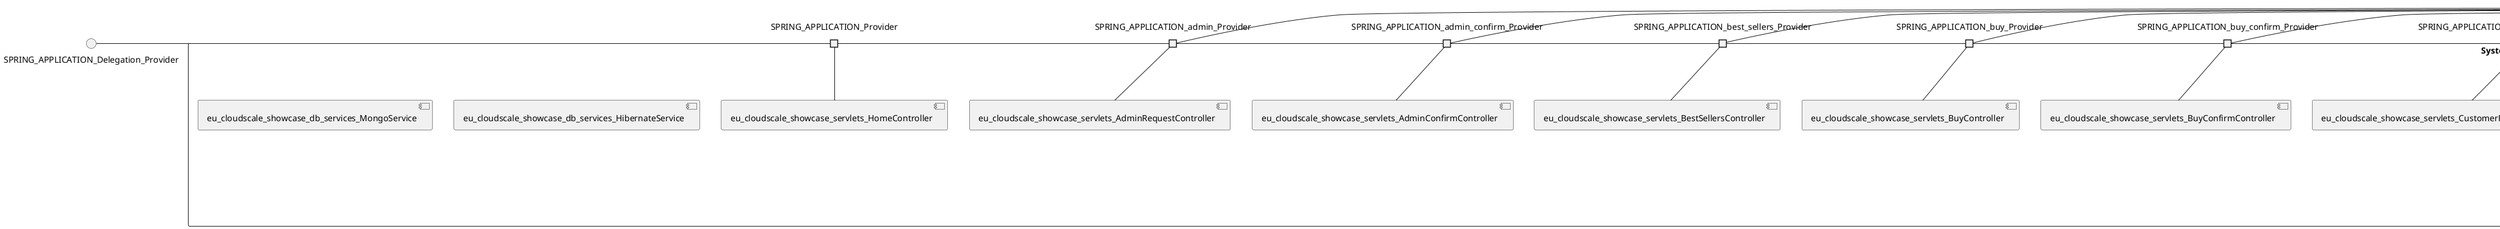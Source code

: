 @startuml
skinparam fixCircleLabelOverlapping true
skinparam componentStyle uml2
() SPRING_APPLICATION_Delegation_Provider
() SPRING_APPLICATION_admin_Delegation_Provider
() SPRING_APPLICATION_admin_confirm_Delegation_Provider
() SPRING_APPLICATION_best_sellers_Delegation_Provider
() SPRING_APPLICATION_buy_Delegation_Provider
() SPRING_APPLICATION_buy_confirm_Delegation_Provider
() SPRING_APPLICATION_customer_registration_Delegation_Provider
() SPRING_APPLICATION_login_Delegation_Provider
() SPRING_APPLICATION_new_products_Delegation_Provider
() SPRING_APPLICATION_order_display_Delegation_Provider
() SPRING_APPLICATION_order_inquiry_Delegation_Provider
() SPRING_APPLICATION_payment_Delegation_Provider
() SPRING_APPLICATION_product_detail_Delegation_Provider
() SPRING_APPLICATION_search_Delegation_Provider
() SPRING_APPLICATION_shopping_cart_Delegation_Provider
rectangle System {
[eu_cloudscale_showcase_db_services_HibernateService] [[cloudscale-project-cloudstore.repository#_QAwbHDfdEe--88aoE7F7_A]]
[eu_cloudscale_showcase_db_services_MongoService] [[cloudscale-project-cloudstore.repository#_QAwbHDfdEe--88aoE7F7_A]]
[eu_cloudscale_showcase_servlets_AdminConfirmController] [[cloudscale-project-cloudstore.repository#_QAwbHDfdEe--88aoE7F7_A]]
[eu_cloudscale_showcase_servlets_AdminRequestController] [[cloudscale-project-cloudstore.repository#_QAwbHDfdEe--88aoE7F7_A]]
[eu_cloudscale_showcase_servlets_BestSellersController] [[cloudscale-project-cloudstore.repository#_QAwbHDfdEe--88aoE7F7_A]]
[eu_cloudscale_showcase_servlets_BuyConfirmController] [[cloudscale-project-cloudstore.repository#_QAwbHDfdEe--88aoE7F7_A]]
[eu_cloudscale_showcase_servlets_BuyController] [[cloudscale-project-cloudstore.repository#_QAwbHDfdEe--88aoE7F7_A]]
[eu_cloudscale_showcase_servlets_CustomerRegistrationController] [[cloudscale-project-cloudstore.repository#_QAwbHDfdEe--88aoE7F7_A]]
[eu_cloudscale_showcase_servlets_HomeController] [[cloudscale-project-cloudstore.repository#_QAwbHDfdEe--88aoE7F7_A]]
[eu_cloudscale_showcase_servlets_LoginController] [[cloudscale-project-cloudstore.repository#_QAwbHDfdEe--88aoE7F7_A]]
[eu_cloudscale_showcase_servlets_NewProductsController] [[cloudscale-project-cloudstore.repository#_QAwbHDfdEe--88aoE7F7_A]]
[eu_cloudscale_showcase_servlets_OrderDisplayController] [[cloudscale-project-cloudstore.repository#_QAwbHDfdEe--88aoE7F7_A]]
[eu_cloudscale_showcase_servlets_OrderInquiryController] [[cloudscale-project-cloudstore.repository#_QAwbHDfdEe--88aoE7F7_A]]
[eu_cloudscale_showcase_servlets_PaymentController] [[cloudscale-project-cloudstore.repository#_QAwbHDfdEe--88aoE7F7_A]]
[eu_cloudscale_showcase_servlets_ProductDetailServlet] [[cloudscale-project-cloudstore.repository#_QAwbHDfdEe--88aoE7F7_A]]
[eu_cloudscale_showcase_servlets_SearchController] [[cloudscale-project-cloudstore.repository#_QAwbHDfdEe--88aoE7F7_A]]
[eu_cloudscale_showcase_servlets_ShoppingCartController] [[cloudscale-project-cloudstore.repository#_QAwbHDfdEe--88aoE7F7_A]]
[eu_cloudscale_showcase_servlets_helpers_PaymentService] [[cloudscale-project-cloudstore.repository#_QAwbHDfdEe--88aoE7F7_A]]
port SPRING_APPLICATION_Provider
SPRING_APPLICATION_Delegation_Provider - SPRING_APPLICATION_Provider
SPRING_APPLICATION_Provider - [eu_cloudscale_showcase_servlets_HomeController]
port SPRING_APPLICATION_admin_Provider
SPRING_APPLICATION_admin_Delegation_Provider - SPRING_APPLICATION_admin_Provider
SPRING_APPLICATION_admin_Provider - [eu_cloudscale_showcase_servlets_AdminRequestController]
port SPRING_APPLICATION_admin_confirm_Provider
SPRING_APPLICATION_admin_confirm_Delegation_Provider - SPRING_APPLICATION_admin_confirm_Provider
SPRING_APPLICATION_admin_confirm_Provider - [eu_cloudscale_showcase_servlets_AdminConfirmController]
port SPRING_APPLICATION_best_sellers_Provider
SPRING_APPLICATION_best_sellers_Delegation_Provider - SPRING_APPLICATION_best_sellers_Provider
SPRING_APPLICATION_best_sellers_Provider - [eu_cloudscale_showcase_servlets_BestSellersController]
port SPRING_APPLICATION_buy_Provider
SPRING_APPLICATION_buy_Delegation_Provider - SPRING_APPLICATION_buy_Provider
SPRING_APPLICATION_buy_Provider - [eu_cloudscale_showcase_servlets_BuyController]
port SPRING_APPLICATION_buy_confirm_Provider
SPRING_APPLICATION_buy_confirm_Delegation_Provider - SPRING_APPLICATION_buy_confirm_Provider
SPRING_APPLICATION_buy_confirm_Provider - [eu_cloudscale_showcase_servlets_BuyConfirmController]
port SPRING_APPLICATION_customer_registration_Provider
SPRING_APPLICATION_customer_registration_Delegation_Provider - SPRING_APPLICATION_customer_registration_Provider
SPRING_APPLICATION_customer_registration_Provider - [eu_cloudscale_showcase_servlets_CustomerRegistrationController]
port SPRING_APPLICATION_login_Provider
SPRING_APPLICATION_login_Delegation_Provider - SPRING_APPLICATION_login_Provider
SPRING_APPLICATION_login_Provider - [eu_cloudscale_showcase_servlets_LoginController]
port SPRING_APPLICATION_new_products_Provider
SPRING_APPLICATION_new_products_Delegation_Provider - SPRING_APPLICATION_new_products_Provider
SPRING_APPLICATION_new_products_Provider - [eu_cloudscale_showcase_servlets_NewProductsController]
port SPRING_APPLICATION_order_display_Provider
SPRING_APPLICATION_order_display_Delegation_Provider - SPRING_APPLICATION_order_display_Provider
SPRING_APPLICATION_order_display_Provider - [eu_cloudscale_showcase_servlets_OrderDisplayController]
port SPRING_APPLICATION_order_inquiry_Provider
SPRING_APPLICATION_order_inquiry_Delegation_Provider - SPRING_APPLICATION_order_inquiry_Provider
SPRING_APPLICATION_order_inquiry_Provider - [eu_cloudscale_showcase_servlets_OrderInquiryController]
port SPRING_APPLICATION_payment_Provider
SPRING_APPLICATION_payment_Delegation_Provider - SPRING_APPLICATION_payment_Provider
SPRING_APPLICATION_payment_Provider - [eu_cloudscale_showcase_servlets_PaymentController]
port SPRING_APPLICATION_product_detail_Provider
SPRING_APPLICATION_product_detail_Delegation_Provider - SPRING_APPLICATION_product_detail_Provider
SPRING_APPLICATION_product_detail_Provider - [eu_cloudscale_showcase_servlets_ProductDetailServlet]
port SPRING_APPLICATION_search_Provider
SPRING_APPLICATION_search_Delegation_Provider - SPRING_APPLICATION_search_Provider
SPRING_APPLICATION_search_Provider - [eu_cloudscale_showcase_servlets_SearchController]
port SPRING_APPLICATION_shopping_cart_Provider
SPRING_APPLICATION_shopping_cart_Delegation_Provider - SPRING_APPLICATION_shopping_cart_Provider
SPRING_APPLICATION_shopping_cart_Provider - [eu_cloudscale_showcase_servlets_ShoppingCartController]
[eu_cloudscale_showcase_servlets_PaymentController] -(0- [eu_cloudscale_showcase_servlets_helpers_PaymentService] : eu_cloudscale_showcase_servlets_helpers_PaymentService_Provider
}

@enduml

